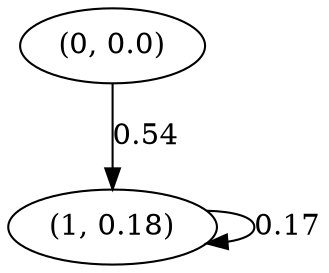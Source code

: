 digraph {
    0 [ label = "(0, 0.0)" ]
    1 [ label = "(1, 0.18)" ]
    1 -> 1 [ label = "0.17" ]
    0 -> 1 [ label = "0.54" ]
}

